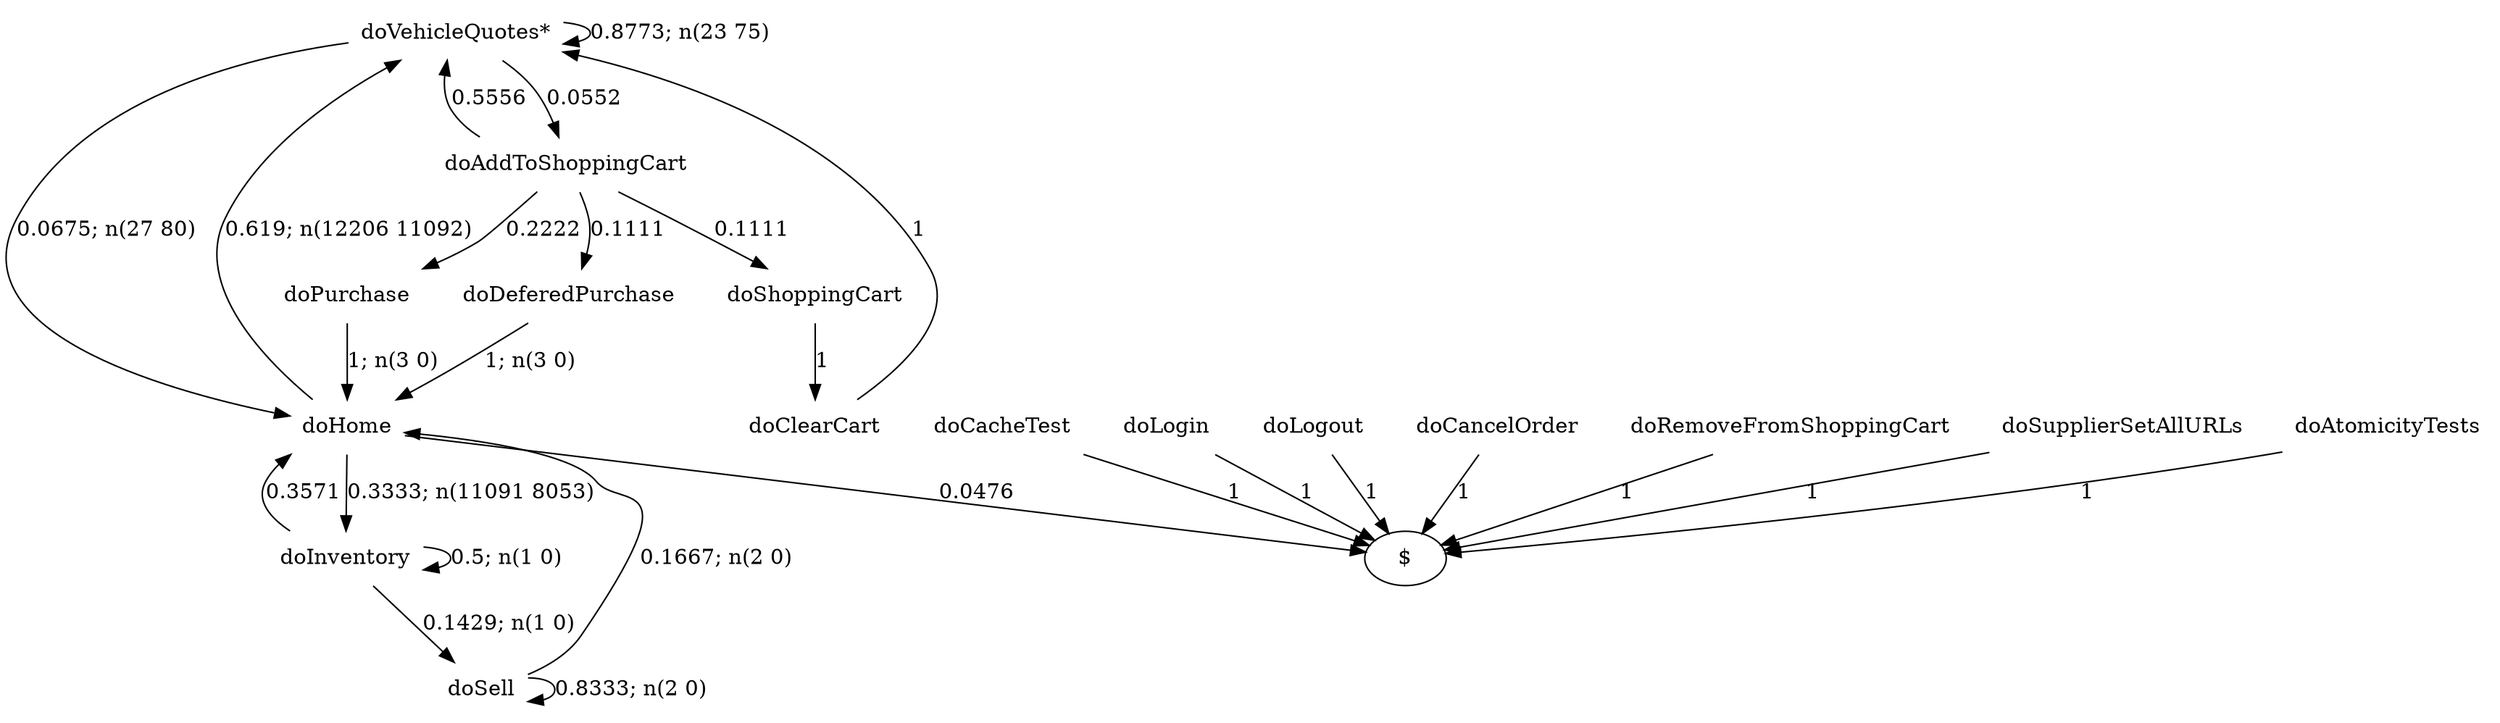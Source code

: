 digraph G {"doVehicleQuotes*" [label="doVehicleQuotes*",shape=none];"doSupplierSetAllURLs" [label="doSupplierSetAllURLs",shape=none];"doAtomicityTests" [label="doAtomicityTests",shape=none];"doCacheTest" [label="doCacheTest",shape=none];"doLogin" [label="doLogin",shape=none];"doAddToShoppingCart" [label="doAddToShoppingCart",shape=none];"doDeferedPurchase" [label="doDeferedPurchase",shape=none];"doHome" [label="doHome",shape=none];"doShoppingCart" [label="doShoppingCart",shape=none];"doClearCart" [label="doClearCart",shape=none];"doPurchase" [label="doPurchase",shape=none];"doInventory" [label="doInventory",shape=none];"doSell" [label="doSell",shape=none];"doLogout" [label="doLogout",shape=none];"doCancelOrder" [label="doCancelOrder",shape=none];"doRemoveFromShoppingCart" [label="doRemoveFromShoppingCart",shape=none];"doVehicleQuotes*"->"doVehicleQuotes*" [style=solid,label="0.8773; n(23 75)"];"doVehicleQuotes*"->"doAddToShoppingCart" [style=solid,label="0.0552"];"doVehicleQuotes*"->"doHome" [style=solid,label="0.0675; n(27 80)"];"doSupplierSetAllURLs"->"$" [style=solid,label="1"];"doAtomicityTests"->"$" [style=solid,label="1"];"doCacheTest"->"$" [style=solid,label="1"];"doLogin"->"$" [style=solid,label="1"];"doAddToShoppingCart"->"doVehicleQuotes*" [style=solid,label="0.5556"];"doAddToShoppingCart"->"doDeferedPurchase" [style=solid,label="0.1111"];"doAddToShoppingCart"->"doShoppingCart" [style=solid,label="0.1111"];"doAddToShoppingCart"->"doPurchase" [style=solid,label="0.2222"];"doDeferedPurchase"->"doHome" [style=solid,label="1; n(3 0)"];"doHome"->"doVehicleQuotes*" [style=solid,label="0.619; n(12206 11092)"];"doHome"->"doInventory" [style=solid,label="0.3333; n(11091 8053)"];"doHome"->"$" [style=solid,label="0.0476"];"doShoppingCart"->"doClearCart" [style=solid,label="1"];"doClearCart"->"doVehicleQuotes*" [style=solid,label="1"];"doPurchase"->"doHome" [style=solid,label="1; n(3 0)"];"doInventory"->"doHome" [style=solid,label="0.3571"];"doInventory"->"doInventory" [style=solid,label="0.5; n(1 0)"];"doInventory"->"doSell" [style=solid,label="0.1429; n(1 0)"];"doSell"->"doHome" [style=solid,label="0.1667; n(2 0)"];"doSell"->"doSell" [style=solid,label="0.8333; n(2 0)"];"doLogout"->"$" [style=solid,label="1"];"doCancelOrder"->"$" [style=solid,label="1"];"doRemoveFromShoppingCart"->"$" [style=solid,label="1"];}
